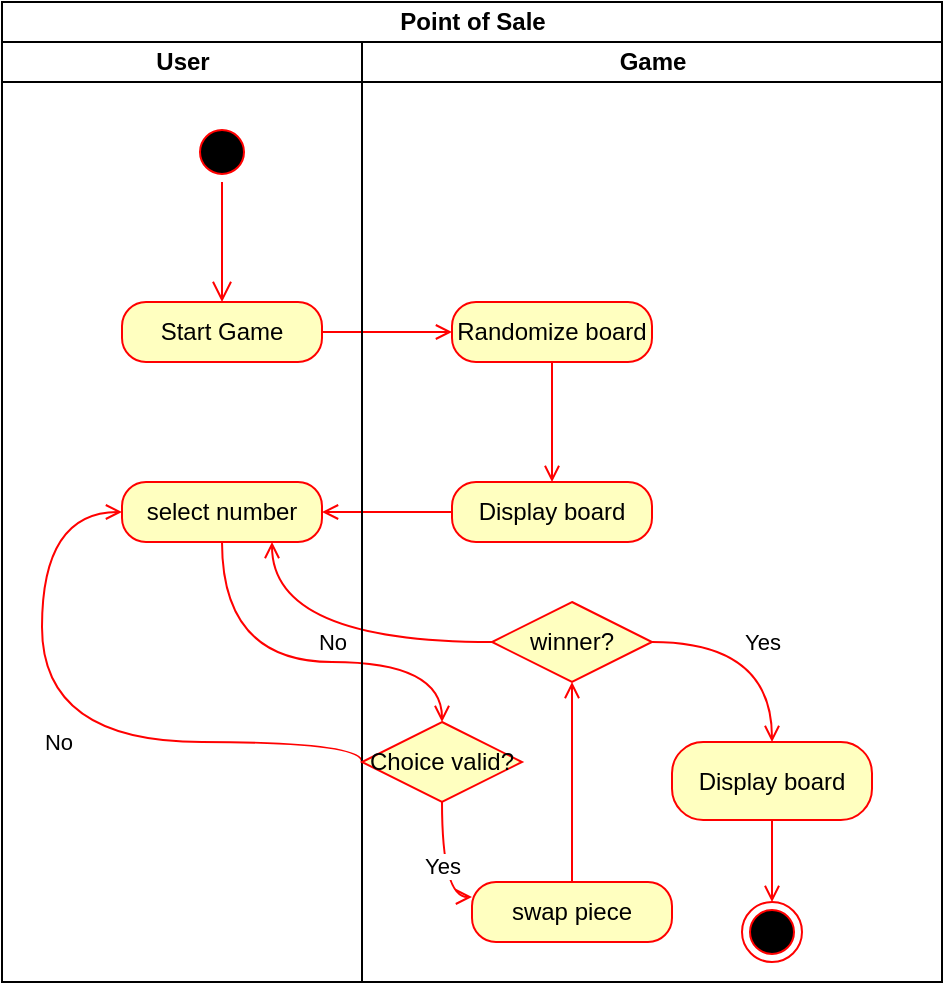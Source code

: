 <mxfile version="13.3.5" type="device"><diagram id="sHXGI8QK9SufHmruj2bl" name="Page-1"><mxGraphModel dx="1168" dy="462" grid="1" gridSize="10" guides="1" tooltips="1" connect="1" arrows="1" fold="1" page="1" pageScale="1" pageWidth="850" pageHeight="1100" math="0" shadow="0"><root><mxCell id="0"/><mxCell id="1" parent="0"/><mxCell id="rMapV8x9OYI2jAFHUiF3-1" value="Point of Sale" style="swimlane;html=1;childLayout=stackLayout;resizeParent=1;resizeParentMax=0;startSize=20;" parent="1" vertex="1"><mxGeometry x="210" y="30" width="470" height="490" as="geometry"/></mxCell><mxCell id="rMapV8x9OYI2jAFHUiF3-2" value="User" style="swimlane;html=1;startSize=20;" parent="rMapV8x9OYI2jAFHUiF3-1" vertex="1"><mxGeometry y="20" width="180" height="470" as="geometry"/></mxCell><mxCell id="rMapV8x9OYI2jAFHUiF3-6" value="" style="edgeStyle=orthogonalEdgeStyle;html=1;verticalAlign=bottom;endArrow=open;endSize=8;strokeColor=#ff0000;" parent="rMapV8x9OYI2jAFHUiF3-2" source="rMapV8x9OYI2jAFHUiF3-5" edge="1"><mxGeometry relative="1" as="geometry"><mxPoint x="110" y="130" as="targetPoint"/></mxGeometry></mxCell><mxCell id="rMapV8x9OYI2jAFHUiF3-78" value="select number" style="rounded=1;whiteSpace=wrap;html=1;arcSize=40;fontColor=#000000;fillColor=#ffffc0;strokeColor=#ff0000;" parent="rMapV8x9OYI2jAFHUiF3-2" vertex="1"><mxGeometry x="60" y="220" width="100" height="30" as="geometry"/></mxCell><mxCell id="rMapV8x9OYI2jAFHUiF3-7" value="Start Game" style="rounded=1;whiteSpace=wrap;html=1;arcSize=40;fontColor=#000000;fillColor=#ffffc0;strokeColor=#ff0000;" parent="rMapV8x9OYI2jAFHUiF3-2" vertex="1"><mxGeometry x="60" y="130" width="100" height="30" as="geometry"/></mxCell><mxCell id="rMapV8x9OYI2jAFHUiF3-5" value="" style="ellipse;html=1;shape=startState;fillColor=#000000;strokeColor=#ff0000;" parent="rMapV8x9OYI2jAFHUiF3-2" vertex="1"><mxGeometry x="95" y="40" width="30" height="30" as="geometry"/></mxCell><mxCell id="rMapV8x9OYI2jAFHUiF3-77" value="" style="edgeStyle=orthogonalEdgeStyle;rounded=0;orthogonalLoop=1;jettySize=auto;html=1;endArrow=open;endFill=0;strokeColor=#FF0000;" parent="rMapV8x9OYI2jAFHUiF3-1" source="rMapV8x9OYI2jAFHUiF3-7" target="rMapV8x9OYI2jAFHUiF3-76" edge="1"><mxGeometry relative="1" as="geometry"/></mxCell><mxCell id="rMapV8x9OYI2jAFHUiF3-105" value="No" style="edgeStyle=orthogonalEdgeStyle;curved=1;rounded=0;orthogonalLoop=1;jettySize=auto;html=1;exitX=0;exitY=0.5;exitDx=0;exitDy=0;entryX=0.75;entryY=1;entryDx=0;entryDy=0;endArrow=open;endFill=0;strokeColor=#FF0000;" parent="rMapV8x9OYI2jAFHUiF3-1" source="rMapV8x9OYI2jAFHUiF3-104" target="rMapV8x9OYI2jAFHUiF3-78" edge="1"><mxGeometry relative="1" as="geometry"/></mxCell><mxCell id="rMapV8x9OYI2jAFHUiF3-112" style="edgeStyle=orthogonalEdgeStyle;curved=1;rounded=0;orthogonalLoop=1;jettySize=auto;html=1;exitX=0;exitY=0.5;exitDx=0;exitDy=0;endArrow=open;endFill=0;strokeColor=#FF0000;" parent="rMapV8x9OYI2jAFHUiF3-1" source="rMapV8x9OYI2jAFHUiF3-110" target="rMapV8x9OYI2jAFHUiF3-78" edge="1"><mxGeometry relative="1" as="geometry"/></mxCell><mxCell id="rMapV8x9OYI2jAFHUiF3-87" value="No" style="edgeStyle=orthogonalEdgeStyle;curved=1;rounded=0;orthogonalLoop=1;jettySize=auto;html=1;exitX=0;exitY=0.5;exitDx=0;exitDy=0;entryX=0;entryY=0.5;entryDx=0;entryDy=0;endArrow=open;endFill=0;strokeColor=#FF0000;" parent="rMapV8x9OYI2jAFHUiF3-1" source="rMapV8x9OYI2jAFHUiF3-80" target="rMapV8x9OYI2jAFHUiF3-78" edge="1"><mxGeometry relative="1" as="geometry"><Array as="points"><mxPoint x="20" y="370"/><mxPoint x="20" y="255"/></Array></mxGeometry></mxCell><mxCell id="rMapV8x9OYI2jAFHUiF3-81" style="edgeStyle=orthogonalEdgeStyle;rounded=0;orthogonalLoop=1;jettySize=auto;html=1;exitX=0.5;exitY=1;exitDx=0;exitDy=0;entryX=0.5;entryY=0;entryDx=0;entryDy=0;endArrow=open;endFill=0;strokeColor=#FF0000;curved=1;" parent="rMapV8x9OYI2jAFHUiF3-1" source="rMapV8x9OYI2jAFHUiF3-78" target="rMapV8x9OYI2jAFHUiF3-80" edge="1"><mxGeometry relative="1" as="geometry"><Array as="points"><mxPoint x="110" y="330"/><mxPoint x="220" y="330"/></Array></mxGeometry></mxCell><mxCell id="rMapV8x9OYI2jAFHUiF3-3" value="Game" style="swimlane;html=1;startSize=20;" parent="rMapV8x9OYI2jAFHUiF3-1" vertex="1"><mxGeometry x="180" y="20" width="290" height="470" as="geometry"/></mxCell><mxCell id="rMapV8x9OYI2jAFHUiF3-80" value="Choice valid?" style="rhombus;whiteSpace=wrap;html=1;fillColor=#ffffc0;strokeColor=#ff0000;" parent="rMapV8x9OYI2jAFHUiF3-3" vertex="1"><mxGeometry y="340" width="80" height="40" as="geometry"/></mxCell><mxCell id="rMapV8x9OYI2jAFHUiF3-110" value="Display board" style="rounded=1;whiteSpace=wrap;html=1;arcSize=40;fontColor=#000000;fillColor=#ffffc0;strokeColor=#ff0000;" parent="rMapV8x9OYI2jAFHUiF3-3" vertex="1"><mxGeometry x="45" y="220" width="100" height="30" as="geometry"/></mxCell><mxCell id="rMapV8x9OYI2jAFHUiF3-117" style="edgeStyle=orthogonalEdgeStyle;curved=1;rounded=0;orthogonalLoop=1;jettySize=auto;html=1;exitX=0.5;exitY=0;exitDx=0;exitDy=0;entryX=0.5;entryY=1;entryDx=0;entryDy=0;endArrow=open;endFill=0;strokeColor=#FF0000;" parent="rMapV8x9OYI2jAFHUiF3-3" source="rMapV8x9OYI2jAFHUiF3-101" target="rMapV8x9OYI2jAFHUiF3-104" edge="1"><mxGeometry relative="1" as="geometry"/></mxCell><mxCell id="rMapV8x9OYI2jAFHUiF3-113" value="Yes" style="edgeStyle=orthogonalEdgeStyle;curved=1;rounded=0;orthogonalLoop=1;jettySize=auto;html=1;exitX=1;exitY=0.5;exitDx=0;exitDy=0;endArrow=open;endFill=0;strokeColor=#FF0000;" parent="rMapV8x9OYI2jAFHUiF3-3" source="rMapV8x9OYI2jAFHUiF3-104" target="rMapV8x9OYI2jAFHUiF3-109" edge="1"><mxGeometry relative="1" as="geometry"/></mxCell><mxCell id="rMapV8x9OYI2jAFHUiF3-111" style="edgeStyle=orthogonalEdgeStyle;curved=1;rounded=0;orthogonalLoop=1;jettySize=auto;html=1;exitX=0.5;exitY=1;exitDx=0;exitDy=0;entryX=0.5;entryY=0;entryDx=0;entryDy=0;endArrow=open;endFill=0;strokeColor=#FF0000;" parent="rMapV8x9OYI2jAFHUiF3-3" source="rMapV8x9OYI2jAFHUiF3-76" target="rMapV8x9OYI2jAFHUiF3-110" edge="1"><mxGeometry relative="1" as="geometry"/></mxCell><mxCell id="rMapV8x9OYI2jAFHUiF3-76" value="Randomize board" style="rounded=1;whiteSpace=wrap;html=1;arcSize=40;fontColor=#000000;fillColor=#ffffc0;strokeColor=#ff0000;" parent="rMapV8x9OYI2jAFHUiF3-3" vertex="1"><mxGeometry x="45" y="130" width="100" height="30" as="geometry"/></mxCell><mxCell id="rMapV8x9OYI2jAFHUiF3-116" style="edgeStyle=orthogonalEdgeStyle;curved=1;rounded=0;orthogonalLoop=1;jettySize=auto;html=1;exitX=0.5;exitY=1;exitDx=0;exitDy=0;entryX=0.5;entryY=0;entryDx=0;entryDy=0;endArrow=open;endFill=0;strokeColor=#FF0000;" parent="rMapV8x9OYI2jAFHUiF3-3" source="rMapV8x9OYI2jAFHUiF3-109" target="rMapV8x9OYI2jAFHUiF3-64" edge="1"><mxGeometry relative="1" as="geometry"><mxPoint x="205" y="470" as="targetPoint"/></mxGeometry></mxCell><mxCell id="rMapV8x9OYI2jAFHUiF3-104" value="winner?" style="rhombus;whiteSpace=wrap;html=1;fillColor=#ffffc0;strokeColor=#ff0000;" parent="rMapV8x9OYI2jAFHUiF3-3" vertex="1"><mxGeometry x="65" y="280" width="80" height="40" as="geometry"/></mxCell><mxCell id="rMapV8x9OYI2jAFHUiF3-101" value="swap piece" style="rounded=1;whiteSpace=wrap;html=1;arcSize=40;fontColor=#000000;fillColor=#ffffc0;strokeColor=#ff0000;" parent="rMapV8x9OYI2jAFHUiF3-3" vertex="1"><mxGeometry x="55" y="420" width="100" height="30" as="geometry"/></mxCell><mxCell id="rMapV8x9OYI2jAFHUiF3-109" value="Display board" style="rounded=1;whiteSpace=wrap;html=1;arcSize=40;fontColor=#000000;fillColor=#ffffc0;strokeColor=#ff0000;" parent="rMapV8x9OYI2jAFHUiF3-3" vertex="1"><mxGeometry x="155" y="350" width="100" height="39" as="geometry"/></mxCell><mxCell id="rMapV8x9OYI2jAFHUiF3-102" value="Yes" style="edgeStyle=orthogonalEdgeStyle;curved=1;rounded=0;orthogonalLoop=1;jettySize=auto;html=1;exitX=0.5;exitY=1;exitDx=0;exitDy=0;endArrow=open;endFill=0;strokeColor=#FF0000;entryX=0;entryY=0.25;entryDx=0;entryDy=0;" parent="rMapV8x9OYI2jAFHUiF3-3" source="rMapV8x9OYI2jAFHUiF3-80" edge="1" target="rMapV8x9OYI2jAFHUiF3-101"><mxGeometry relative="1" as="geometry"><mxPoint x="120" y="409" as="targetPoint"/><Array as="points"><mxPoint x="40" y="428"/></Array></mxGeometry></mxCell><mxCell id="rMapV8x9OYI2jAFHUiF3-64" value="" style="ellipse;html=1;shape=endState;fillColor=#000000;strokeColor=#ff0000;" parent="rMapV8x9OYI2jAFHUiF3-3" vertex="1"><mxGeometry x="190" y="430" width="30" height="30" as="geometry"/></mxCell></root></mxGraphModel></diagram></mxfile>